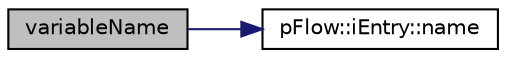 digraph "variableName"
{
 // LATEX_PDF_SIZE
  edge [fontname="Helvetica",fontsize="10",labelfontname="Helvetica",labelfontsize="10"];
  node [fontname="Helvetica",fontsize="10",shape=record];
  rankdir="LR";
  Node1 [label="variableName",height=0.2,width=0.4,color="black", fillcolor="grey75", style="filled", fontcolor="black",tooltip=" "];
  Node1 -> Node2 [color="midnightblue",fontsize="10",style="solid",fontname="Helvetica"];
  Node2 [label="pFlow::iEntry::name",height=0.2,width=0.4,color="black", fillcolor="white", style="filled",URL="$classpFlow_1_1iEntry.html#a73572f70de721e7793f801ae26c5a6c5",tooltip="name/keyword of entry"];
}
